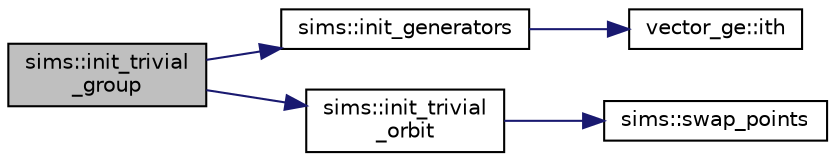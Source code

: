 digraph "sims::init_trivial_group"
{
  edge [fontname="Helvetica",fontsize="10",labelfontname="Helvetica",labelfontsize="10"];
  node [fontname="Helvetica",fontsize="10",shape=record];
  rankdir="LR";
  Node6262 [label="sims::init_trivial\l_group",height=0.2,width=0.4,color="black", fillcolor="grey75", style="filled", fontcolor="black"];
  Node6262 -> Node6263 [color="midnightblue",fontsize="10",style="solid",fontname="Helvetica"];
  Node6263 [label="sims::init_generators",height=0.2,width=0.4,color="black", fillcolor="white", style="filled",URL="$d9/df3/classsims.html#aa2a7908389727bdfa05d034e8d53a818"];
  Node6263 -> Node6264 [color="midnightblue",fontsize="10",style="solid",fontname="Helvetica"];
  Node6264 [label="vector_ge::ith",height=0.2,width=0.4,color="black", fillcolor="white", style="filled",URL="$d4/d6e/classvector__ge.html#a1ff002e8b746a9beb119d57dcd4a15ff"];
  Node6262 -> Node6265 [color="midnightblue",fontsize="10",style="solid",fontname="Helvetica"];
  Node6265 [label="sims::init_trivial\l_orbit",height=0.2,width=0.4,color="black", fillcolor="white", style="filled",URL="$d9/df3/classsims.html#ac55702550a4671a721f78345dd9bff70"];
  Node6265 -> Node6266 [color="midnightblue",fontsize="10",style="solid",fontname="Helvetica"];
  Node6266 [label="sims::swap_points",height=0.2,width=0.4,color="black", fillcolor="white", style="filled",URL="$d9/df3/classsims.html#a3443b4bbfb5573864c29b627562819d2"];
}
